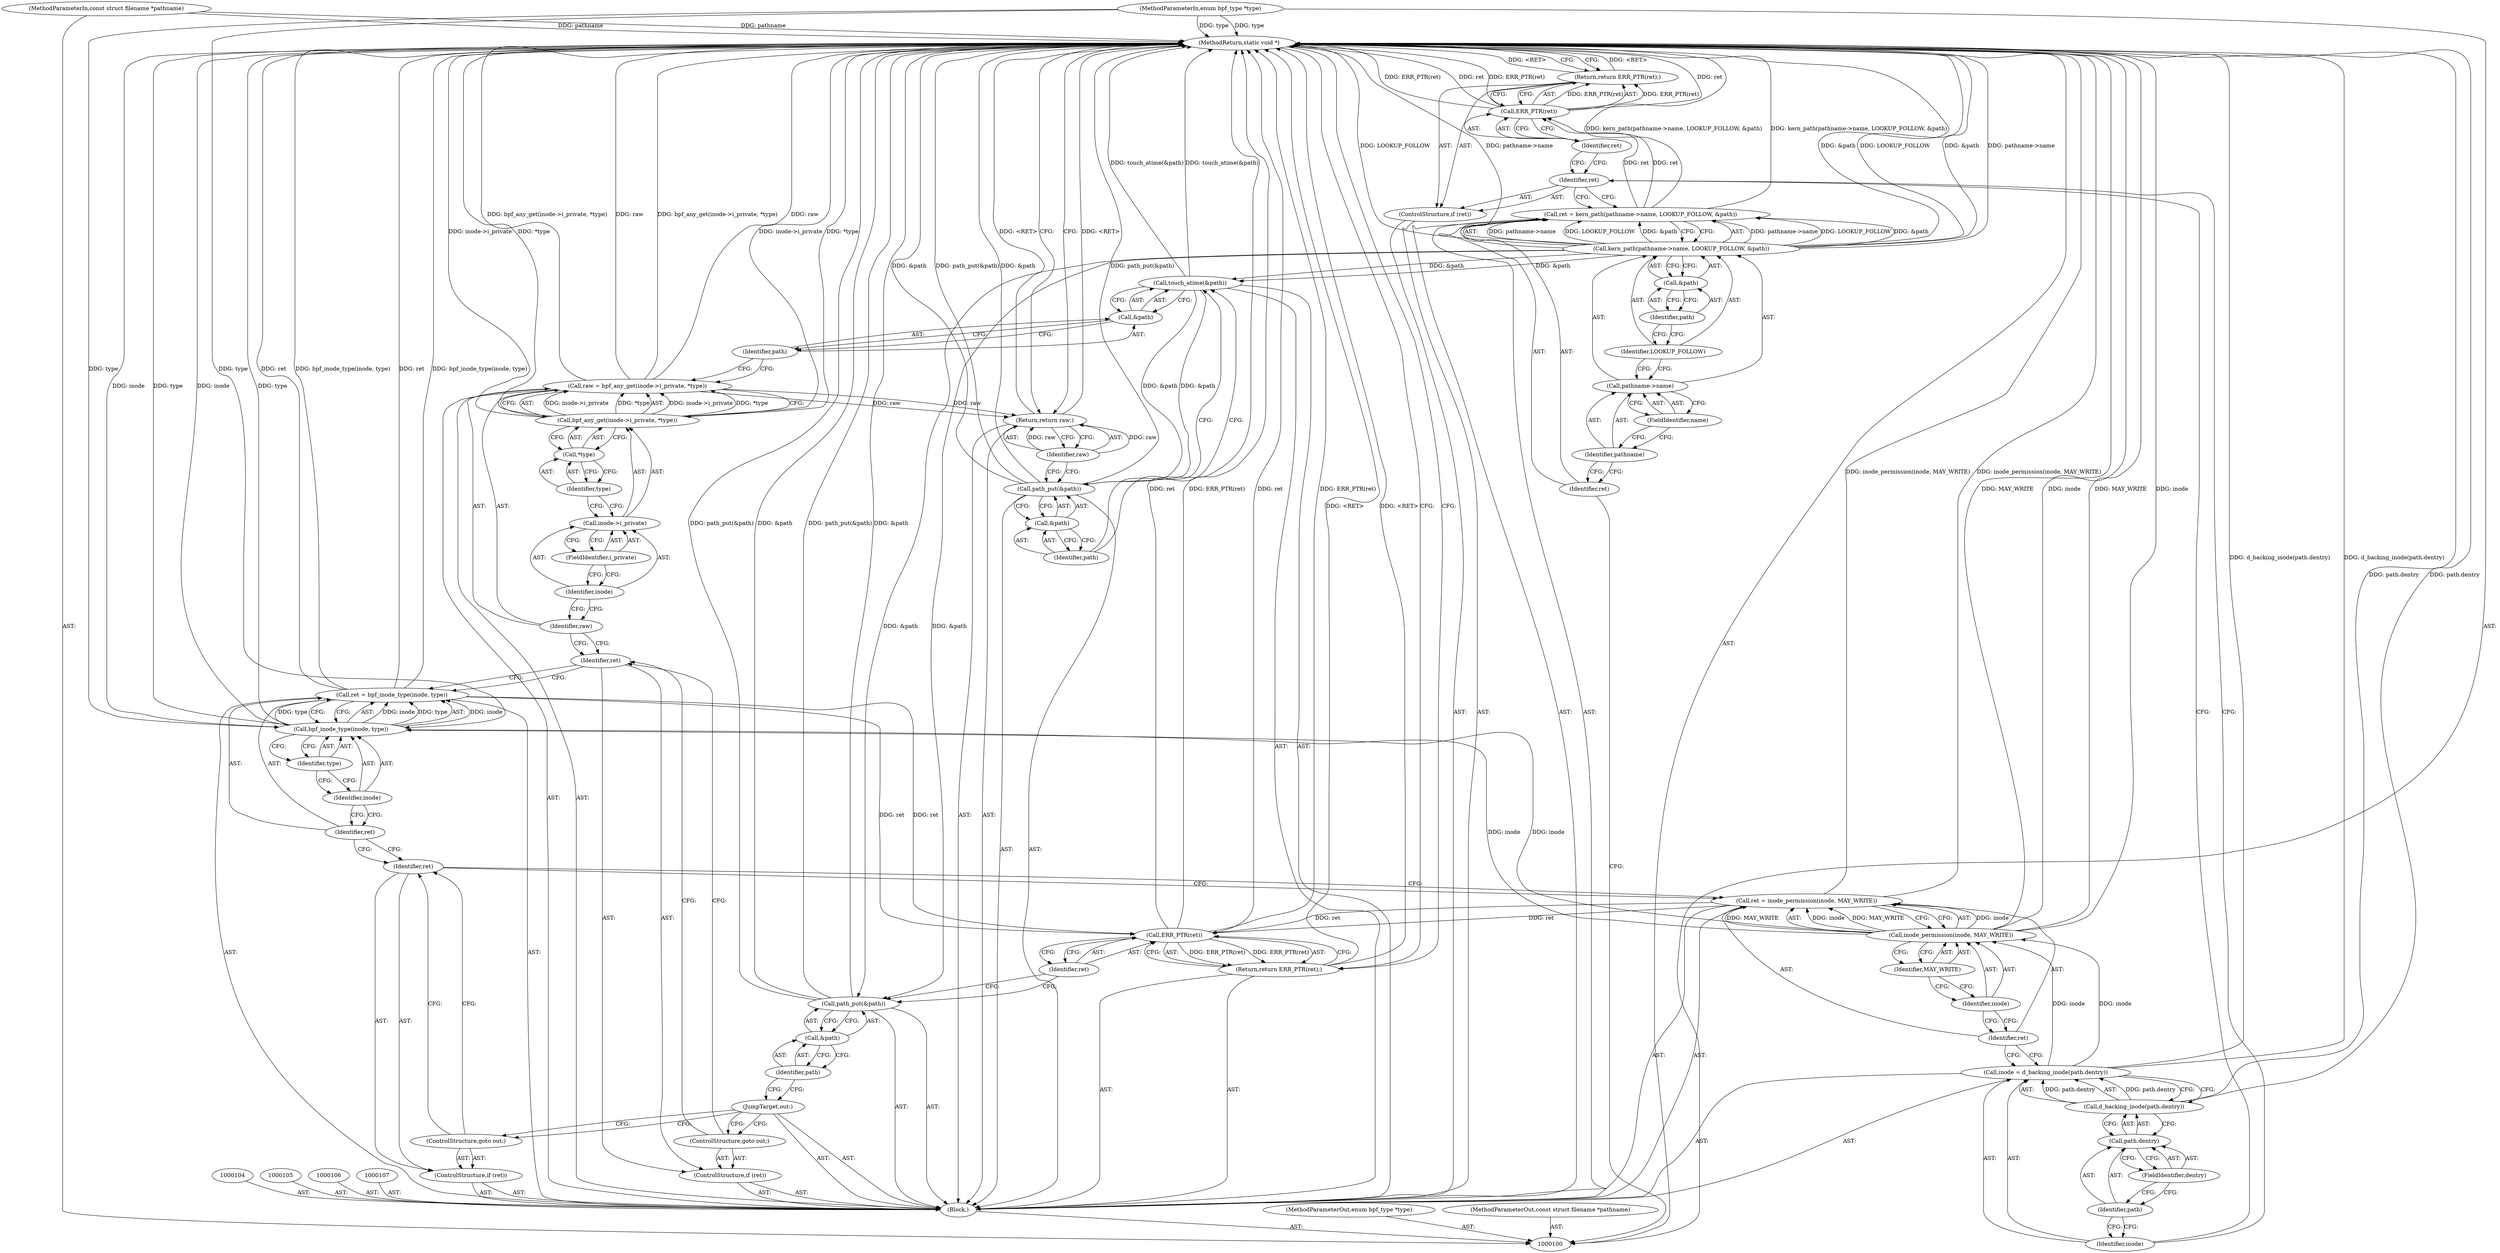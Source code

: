 digraph "1_linux_92117d8443bc5afacc8d5ba82e541946310f106e_0" {
"1000167" [label="(MethodReturn,static void *)"];
"1000101" [label="(MethodParameterIn,const struct filename *pathname)"];
"1000238" [label="(MethodParameterOut,const struct filename *pathname)"];
"1000117" [label="(ControlStructure,if (ret))"];
"1000118" [label="(Identifier,ret)"];
"1000121" [label="(Identifier,ret)"];
"1000119" [label="(Return,return ERR_PTR(ret);)"];
"1000120" [label="(Call,ERR_PTR(ret))"];
"1000122" [label="(Call,inode = d_backing_inode(path.dentry))"];
"1000123" [label="(Identifier,inode)"];
"1000125" [label="(Call,path.dentry)"];
"1000126" [label="(Identifier,path)"];
"1000127" [label="(FieldIdentifier,dentry)"];
"1000124" [label="(Call,d_backing_inode(path.dentry))"];
"1000128" [label="(Call,ret = inode_permission(inode, MAY_WRITE))"];
"1000129" [label="(Identifier,ret)"];
"1000131" [label="(Identifier,inode)"];
"1000132" [label="(Identifier,MAY_WRITE)"];
"1000130" [label="(Call,inode_permission(inode, MAY_WRITE))"];
"1000133" [label="(ControlStructure,if (ret))"];
"1000134" [label="(Identifier,ret)"];
"1000135" [label="(ControlStructure,goto out;)"];
"1000136" [label="(Call,ret = bpf_inode_type(inode, type))"];
"1000137" [label="(Identifier,ret)"];
"1000139" [label="(Identifier,inode)"];
"1000140" [label="(Identifier,type)"];
"1000138" [label="(Call,bpf_inode_type(inode, type))"];
"1000141" [label="(ControlStructure,if (ret))"];
"1000142" [label="(Identifier,ret)"];
"1000102" [label="(MethodParameterIn,enum bpf_type *type)"];
"1000239" [label="(MethodParameterOut,enum bpf_type *type)"];
"1000143" [label="(ControlStructure,goto out;)"];
"1000144" [label="(Call,raw = bpf_any_get(inode->i_private, *type))"];
"1000145" [label="(Identifier,raw)"];
"1000147" [label="(Call,inode->i_private)"];
"1000148" [label="(Identifier,inode)"];
"1000149" [label="(FieldIdentifier,i_private)"];
"1000150" [label="(Call,*type)"];
"1000151" [label="(Identifier,type)"];
"1000146" [label="(Call,bpf_any_get(inode->i_private, *type))"];
"1000152" [label="(Call,touch_atime(&path))"];
"1000153" [label="(Call,&path)"];
"1000154" [label="(Identifier,path)"];
"1000156" [label="(Call,&path)"];
"1000157" [label="(Identifier,path)"];
"1000155" [label="(Call,path_put(&path))"];
"1000158" [label="(Return,return raw;)"];
"1000159" [label="(Identifier,raw)"];
"1000160" [label="(JumpTarget,out:)"];
"1000161" [label="(Call,path_put(&path))"];
"1000162" [label="(Call,&path)"];
"1000163" [label="(Identifier,path)"];
"1000164" [label="(Return,return ERR_PTR(ret);)"];
"1000166" [label="(Identifier,ret)"];
"1000165" [label="(Call,ERR_PTR(ret))"];
"1000103" [label="(Block,)"];
"1000108" [label="(Call,ret = kern_path(pathname->name, LOOKUP_FOLLOW, &path))"];
"1000109" [label="(Identifier,ret)"];
"1000111" [label="(Call,pathname->name)"];
"1000112" [label="(Identifier,pathname)"];
"1000113" [label="(FieldIdentifier,name)"];
"1000114" [label="(Identifier,LOOKUP_FOLLOW)"];
"1000115" [label="(Call,&path)"];
"1000116" [label="(Identifier,path)"];
"1000110" [label="(Call,kern_path(pathname->name, LOOKUP_FOLLOW, &path))"];
"1000167" -> "1000100"  [label="AST: "];
"1000167" -> "1000119"  [label="CFG: "];
"1000167" -> "1000158"  [label="CFG: "];
"1000167" -> "1000164"  [label="CFG: "];
"1000119" -> "1000167"  [label="DDG: <RET>"];
"1000158" -> "1000167"  [label="DDG: <RET>"];
"1000164" -> "1000167"  [label="DDG: <RET>"];
"1000128" -> "1000167"  [label="DDG: inode_permission(inode, MAY_WRITE)"];
"1000124" -> "1000167"  [label="DDG: path.dentry"];
"1000110" -> "1000167"  [label="DDG: LOOKUP_FOLLOW"];
"1000110" -> "1000167"  [label="DDG: &path"];
"1000110" -> "1000167"  [label="DDG: pathname->name"];
"1000102" -> "1000167"  [label="DDG: type"];
"1000146" -> "1000167"  [label="DDG: *type"];
"1000146" -> "1000167"  [label="DDG: inode->i_private"];
"1000136" -> "1000167"  [label="DDG: ret"];
"1000136" -> "1000167"  [label="DDG: bpf_inode_type(inode, type)"];
"1000130" -> "1000167"  [label="DDG: MAY_WRITE"];
"1000130" -> "1000167"  [label="DDG: inode"];
"1000138" -> "1000167"  [label="DDG: inode"];
"1000138" -> "1000167"  [label="DDG: type"];
"1000165" -> "1000167"  [label="DDG: ret"];
"1000165" -> "1000167"  [label="DDG: ERR_PTR(ret)"];
"1000152" -> "1000167"  [label="DDG: touch_atime(&path)"];
"1000155" -> "1000167"  [label="DDG: path_put(&path)"];
"1000155" -> "1000167"  [label="DDG: &path"];
"1000120" -> "1000167"  [label="DDG: ret"];
"1000120" -> "1000167"  [label="DDG: ERR_PTR(ret)"];
"1000101" -> "1000167"  [label="DDG: pathname"];
"1000108" -> "1000167"  [label="DDG: kern_path(pathname->name, LOOKUP_FOLLOW, &path)"];
"1000144" -> "1000167"  [label="DDG: raw"];
"1000144" -> "1000167"  [label="DDG: bpf_any_get(inode->i_private, *type)"];
"1000161" -> "1000167"  [label="DDG: &path"];
"1000161" -> "1000167"  [label="DDG: path_put(&path)"];
"1000122" -> "1000167"  [label="DDG: d_backing_inode(path.dentry)"];
"1000101" -> "1000100"  [label="AST: "];
"1000101" -> "1000167"  [label="DDG: pathname"];
"1000238" -> "1000100"  [label="AST: "];
"1000117" -> "1000103"  [label="AST: "];
"1000118" -> "1000117"  [label="AST: "];
"1000119" -> "1000117"  [label="AST: "];
"1000118" -> "1000117"  [label="AST: "];
"1000118" -> "1000108"  [label="CFG: "];
"1000121" -> "1000118"  [label="CFG: "];
"1000123" -> "1000118"  [label="CFG: "];
"1000121" -> "1000120"  [label="AST: "];
"1000121" -> "1000118"  [label="CFG: "];
"1000120" -> "1000121"  [label="CFG: "];
"1000119" -> "1000117"  [label="AST: "];
"1000119" -> "1000120"  [label="CFG: "];
"1000120" -> "1000119"  [label="AST: "];
"1000167" -> "1000119"  [label="CFG: "];
"1000119" -> "1000167"  [label="DDG: <RET>"];
"1000120" -> "1000119"  [label="DDG: ERR_PTR(ret)"];
"1000120" -> "1000119"  [label="AST: "];
"1000120" -> "1000121"  [label="CFG: "];
"1000121" -> "1000120"  [label="AST: "];
"1000119" -> "1000120"  [label="CFG: "];
"1000120" -> "1000167"  [label="DDG: ret"];
"1000120" -> "1000167"  [label="DDG: ERR_PTR(ret)"];
"1000120" -> "1000119"  [label="DDG: ERR_PTR(ret)"];
"1000108" -> "1000120"  [label="DDG: ret"];
"1000122" -> "1000103"  [label="AST: "];
"1000122" -> "1000124"  [label="CFG: "];
"1000123" -> "1000122"  [label="AST: "];
"1000124" -> "1000122"  [label="AST: "];
"1000129" -> "1000122"  [label="CFG: "];
"1000122" -> "1000167"  [label="DDG: d_backing_inode(path.dentry)"];
"1000124" -> "1000122"  [label="DDG: path.dentry"];
"1000122" -> "1000130"  [label="DDG: inode"];
"1000123" -> "1000122"  [label="AST: "];
"1000123" -> "1000118"  [label="CFG: "];
"1000126" -> "1000123"  [label="CFG: "];
"1000125" -> "1000124"  [label="AST: "];
"1000125" -> "1000127"  [label="CFG: "];
"1000126" -> "1000125"  [label="AST: "];
"1000127" -> "1000125"  [label="AST: "];
"1000124" -> "1000125"  [label="CFG: "];
"1000126" -> "1000125"  [label="AST: "];
"1000126" -> "1000123"  [label="CFG: "];
"1000127" -> "1000126"  [label="CFG: "];
"1000127" -> "1000125"  [label="AST: "];
"1000127" -> "1000126"  [label="CFG: "];
"1000125" -> "1000127"  [label="CFG: "];
"1000124" -> "1000122"  [label="AST: "];
"1000124" -> "1000125"  [label="CFG: "];
"1000125" -> "1000124"  [label="AST: "];
"1000122" -> "1000124"  [label="CFG: "];
"1000124" -> "1000167"  [label="DDG: path.dentry"];
"1000124" -> "1000122"  [label="DDG: path.dentry"];
"1000128" -> "1000103"  [label="AST: "];
"1000128" -> "1000130"  [label="CFG: "];
"1000129" -> "1000128"  [label="AST: "];
"1000130" -> "1000128"  [label="AST: "];
"1000134" -> "1000128"  [label="CFG: "];
"1000128" -> "1000167"  [label="DDG: inode_permission(inode, MAY_WRITE)"];
"1000130" -> "1000128"  [label="DDG: inode"];
"1000130" -> "1000128"  [label="DDG: MAY_WRITE"];
"1000128" -> "1000165"  [label="DDG: ret"];
"1000129" -> "1000128"  [label="AST: "];
"1000129" -> "1000122"  [label="CFG: "];
"1000131" -> "1000129"  [label="CFG: "];
"1000131" -> "1000130"  [label="AST: "];
"1000131" -> "1000129"  [label="CFG: "];
"1000132" -> "1000131"  [label="CFG: "];
"1000132" -> "1000130"  [label="AST: "];
"1000132" -> "1000131"  [label="CFG: "];
"1000130" -> "1000132"  [label="CFG: "];
"1000130" -> "1000128"  [label="AST: "];
"1000130" -> "1000132"  [label="CFG: "];
"1000131" -> "1000130"  [label="AST: "];
"1000132" -> "1000130"  [label="AST: "];
"1000128" -> "1000130"  [label="CFG: "];
"1000130" -> "1000167"  [label="DDG: MAY_WRITE"];
"1000130" -> "1000167"  [label="DDG: inode"];
"1000130" -> "1000128"  [label="DDG: inode"];
"1000130" -> "1000128"  [label="DDG: MAY_WRITE"];
"1000122" -> "1000130"  [label="DDG: inode"];
"1000130" -> "1000138"  [label="DDG: inode"];
"1000133" -> "1000103"  [label="AST: "];
"1000134" -> "1000133"  [label="AST: "];
"1000135" -> "1000133"  [label="AST: "];
"1000134" -> "1000133"  [label="AST: "];
"1000134" -> "1000128"  [label="CFG: "];
"1000135" -> "1000134"  [label="CFG: "];
"1000137" -> "1000134"  [label="CFG: "];
"1000135" -> "1000133"  [label="AST: "];
"1000135" -> "1000134"  [label="CFG: "];
"1000160" -> "1000135"  [label="CFG: "];
"1000136" -> "1000103"  [label="AST: "];
"1000136" -> "1000138"  [label="CFG: "];
"1000137" -> "1000136"  [label="AST: "];
"1000138" -> "1000136"  [label="AST: "];
"1000142" -> "1000136"  [label="CFG: "];
"1000136" -> "1000167"  [label="DDG: ret"];
"1000136" -> "1000167"  [label="DDG: bpf_inode_type(inode, type)"];
"1000138" -> "1000136"  [label="DDG: inode"];
"1000138" -> "1000136"  [label="DDG: type"];
"1000136" -> "1000165"  [label="DDG: ret"];
"1000137" -> "1000136"  [label="AST: "];
"1000137" -> "1000134"  [label="CFG: "];
"1000139" -> "1000137"  [label="CFG: "];
"1000139" -> "1000138"  [label="AST: "];
"1000139" -> "1000137"  [label="CFG: "];
"1000140" -> "1000139"  [label="CFG: "];
"1000140" -> "1000138"  [label="AST: "];
"1000140" -> "1000139"  [label="CFG: "];
"1000138" -> "1000140"  [label="CFG: "];
"1000138" -> "1000136"  [label="AST: "];
"1000138" -> "1000140"  [label="CFG: "];
"1000139" -> "1000138"  [label="AST: "];
"1000140" -> "1000138"  [label="AST: "];
"1000136" -> "1000138"  [label="CFG: "];
"1000138" -> "1000167"  [label="DDG: inode"];
"1000138" -> "1000167"  [label="DDG: type"];
"1000138" -> "1000136"  [label="DDG: inode"];
"1000138" -> "1000136"  [label="DDG: type"];
"1000130" -> "1000138"  [label="DDG: inode"];
"1000102" -> "1000138"  [label="DDG: type"];
"1000141" -> "1000103"  [label="AST: "];
"1000142" -> "1000141"  [label="AST: "];
"1000143" -> "1000141"  [label="AST: "];
"1000142" -> "1000141"  [label="AST: "];
"1000142" -> "1000136"  [label="CFG: "];
"1000143" -> "1000142"  [label="CFG: "];
"1000145" -> "1000142"  [label="CFG: "];
"1000102" -> "1000100"  [label="AST: "];
"1000102" -> "1000167"  [label="DDG: type"];
"1000102" -> "1000138"  [label="DDG: type"];
"1000239" -> "1000100"  [label="AST: "];
"1000143" -> "1000141"  [label="AST: "];
"1000143" -> "1000142"  [label="CFG: "];
"1000160" -> "1000143"  [label="CFG: "];
"1000144" -> "1000103"  [label="AST: "];
"1000144" -> "1000146"  [label="CFG: "];
"1000145" -> "1000144"  [label="AST: "];
"1000146" -> "1000144"  [label="AST: "];
"1000154" -> "1000144"  [label="CFG: "];
"1000144" -> "1000167"  [label="DDG: raw"];
"1000144" -> "1000167"  [label="DDG: bpf_any_get(inode->i_private, *type)"];
"1000146" -> "1000144"  [label="DDG: inode->i_private"];
"1000146" -> "1000144"  [label="DDG: *type"];
"1000144" -> "1000158"  [label="DDG: raw"];
"1000145" -> "1000144"  [label="AST: "];
"1000145" -> "1000142"  [label="CFG: "];
"1000148" -> "1000145"  [label="CFG: "];
"1000147" -> "1000146"  [label="AST: "];
"1000147" -> "1000149"  [label="CFG: "];
"1000148" -> "1000147"  [label="AST: "];
"1000149" -> "1000147"  [label="AST: "];
"1000151" -> "1000147"  [label="CFG: "];
"1000148" -> "1000147"  [label="AST: "];
"1000148" -> "1000145"  [label="CFG: "];
"1000149" -> "1000148"  [label="CFG: "];
"1000149" -> "1000147"  [label="AST: "];
"1000149" -> "1000148"  [label="CFG: "];
"1000147" -> "1000149"  [label="CFG: "];
"1000150" -> "1000146"  [label="AST: "];
"1000150" -> "1000151"  [label="CFG: "];
"1000151" -> "1000150"  [label="AST: "];
"1000146" -> "1000150"  [label="CFG: "];
"1000151" -> "1000150"  [label="AST: "];
"1000151" -> "1000147"  [label="CFG: "];
"1000150" -> "1000151"  [label="CFG: "];
"1000146" -> "1000144"  [label="AST: "];
"1000146" -> "1000150"  [label="CFG: "];
"1000147" -> "1000146"  [label="AST: "];
"1000150" -> "1000146"  [label="AST: "];
"1000144" -> "1000146"  [label="CFG: "];
"1000146" -> "1000167"  [label="DDG: *type"];
"1000146" -> "1000167"  [label="DDG: inode->i_private"];
"1000146" -> "1000144"  [label="DDG: inode->i_private"];
"1000146" -> "1000144"  [label="DDG: *type"];
"1000152" -> "1000103"  [label="AST: "];
"1000152" -> "1000153"  [label="CFG: "];
"1000153" -> "1000152"  [label="AST: "];
"1000157" -> "1000152"  [label="CFG: "];
"1000152" -> "1000167"  [label="DDG: touch_atime(&path)"];
"1000110" -> "1000152"  [label="DDG: &path"];
"1000152" -> "1000155"  [label="DDG: &path"];
"1000153" -> "1000152"  [label="AST: "];
"1000153" -> "1000154"  [label="CFG: "];
"1000154" -> "1000153"  [label="AST: "];
"1000152" -> "1000153"  [label="CFG: "];
"1000154" -> "1000153"  [label="AST: "];
"1000154" -> "1000144"  [label="CFG: "];
"1000153" -> "1000154"  [label="CFG: "];
"1000156" -> "1000155"  [label="AST: "];
"1000156" -> "1000157"  [label="CFG: "];
"1000157" -> "1000156"  [label="AST: "];
"1000155" -> "1000156"  [label="CFG: "];
"1000157" -> "1000156"  [label="AST: "];
"1000157" -> "1000152"  [label="CFG: "];
"1000156" -> "1000157"  [label="CFG: "];
"1000155" -> "1000103"  [label="AST: "];
"1000155" -> "1000156"  [label="CFG: "];
"1000156" -> "1000155"  [label="AST: "];
"1000159" -> "1000155"  [label="CFG: "];
"1000155" -> "1000167"  [label="DDG: path_put(&path)"];
"1000155" -> "1000167"  [label="DDG: &path"];
"1000152" -> "1000155"  [label="DDG: &path"];
"1000158" -> "1000103"  [label="AST: "];
"1000158" -> "1000159"  [label="CFG: "];
"1000159" -> "1000158"  [label="AST: "];
"1000167" -> "1000158"  [label="CFG: "];
"1000158" -> "1000167"  [label="DDG: <RET>"];
"1000159" -> "1000158"  [label="DDG: raw"];
"1000144" -> "1000158"  [label="DDG: raw"];
"1000159" -> "1000158"  [label="AST: "];
"1000159" -> "1000155"  [label="CFG: "];
"1000158" -> "1000159"  [label="CFG: "];
"1000159" -> "1000158"  [label="DDG: raw"];
"1000160" -> "1000103"  [label="AST: "];
"1000160" -> "1000135"  [label="CFG: "];
"1000160" -> "1000143"  [label="CFG: "];
"1000163" -> "1000160"  [label="CFG: "];
"1000161" -> "1000103"  [label="AST: "];
"1000161" -> "1000162"  [label="CFG: "];
"1000162" -> "1000161"  [label="AST: "];
"1000166" -> "1000161"  [label="CFG: "];
"1000161" -> "1000167"  [label="DDG: &path"];
"1000161" -> "1000167"  [label="DDG: path_put(&path)"];
"1000110" -> "1000161"  [label="DDG: &path"];
"1000162" -> "1000161"  [label="AST: "];
"1000162" -> "1000163"  [label="CFG: "];
"1000163" -> "1000162"  [label="AST: "];
"1000161" -> "1000162"  [label="CFG: "];
"1000163" -> "1000162"  [label="AST: "];
"1000163" -> "1000160"  [label="CFG: "];
"1000162" -> "1000163"  [label="CFG: "];
"1000164" -> "1000103"  [label="AST: "];
"1000164" -> "1000165"  [label="CFG: "];
"1000165" -> "1000164"  [label="AST: "];
"1000167" -> "1000164"  [label="CFG: "];
"1000164" -> "1000167"  [label="DDG: <RET>"];
"1000165" -> "1000164"  [label="DDG: ERR_PTR(ret)"];
"1000166" -> "1000165"  [label="AST: "];
"1000166" -> "1000161"  [label="CFG: "];
"1000165" -> "1000166"  [label="CFG: "];
"1000165" -> "1000164"  [label="AST: "];
"1000165" -> "1000166"  [label="CFG: "];
"1000166" -> "1000165"  [label="AST: "];
"1000164" -> "1000165"  [label="CFG: "];
"1000165" -> "1000167"  [label="DDG: ret"];
"1000165" -> "1000167"  [label="DDG: ERR_PTR(ret)"];
"1000165" -> "1000164"  [label="DDG: ERR_PTR(ret)"];
"1000128" -> "1000165"  [label="DDG: ret"];
"1000136" -> "1000165"  [label="DDG: ret"];
"1000103" -> "1000100"  [label="AST: "];
"1000104" -> "1000103"  [label="AST: "];
"1000105" -> "1000103"  [label="AST: "];
"1000106" -> "1000103"  [label="AST: "];
"1000107" -> "1000103"  [label="AST: "];
"1000108" -> "1000103"  [label="AST: "];
"1000117" -> "1000103"  [label="AST: "];
"1000122" -> "1000103"  [label="AST: "];
"1000128" -> "1000103"  [label="AST: "];
"1000133" -> "1000103"  [label="AST: "];
"1000136" -> "1000103"  [label="AST: "];
"1000141" -> "1000103"  [label="AST: "];
"1000144" -> "1000103"  [label="AST: "];
"1000152" -> "1000103"  [label="AST: "];
"1000155" -> "1000103"  [label="AST: "];
"1000158" -> "1000103"  [label="AST: "];
"1000160" -> "1000103"  [label="AST: "];
"1000161" -> "1000103"  [label="AST: "];
"1000164" -> "1000103"  [label="AST: "];
"1000108" -> "1000103"  [label="AST: "];
"1000108" -> "1000110"  [label="CFG: "];
"1000109" -> "1000108"  [label="AST: "];
"1000110" -> "1000108"  [label="AST: "];
"1000118" -> "1000108"  [label="CFG: "];
"1000108" -> "1000167"  [label="DDG: kern_path(pathname->name, LOOKUP_FOLLOW, &path)"];
"1000110" -> "1000108"  [label="DDG: pathname->name"];
"1000110" -> "1000108"  [label="DDG: LOOKUP_FOLLOW"];
"1000110" -> "1000108"  [label="DDG: &path"];
"1000108" -> "1000120"  [label="DDG: ret"];
"1000109" -> "1000108"  [label="AST: "];
"1000109" -> "1000100"  [label="CFG: "];
"1000112" -> "1000109"  [label="CFG: "];
"1000111" -> "1000110"  [label="AST: "];
"1000111" -> "1000113"  [label="CFG: "];
"1000112" -> "1000111"  [label="AST: "];
"1000113" -> "1000111"  [label="AST: "];
"1000114" -> "1000111"  [label="CFG: "];
"1000112" -> "1000111"  [label="AST: "];
"1000112" -> "1000109"  [label="CFG: "];
"1000113" -> "1000112"  [label="CFG: "];
"1000113" -> "1000111"  [label="AST: "];
"1000113" -> "1000112"  [label="CFG: "];
"1000111" -> "1000113"  [label="CFG: "];
"1000114" -> "1000110"  [label="AST: "];
"1000114" -> "1000111"  [label="CFG: "];
"1000116" -> "1000114"  [label="CFG: "];
"1000115" -> "1000110"  [label="AST: "];
"1000115" -> "1000116"  [label="CFG: "];
"1000116" -> "1000115"  [label="AST: "];
"1000110" -> "1000115"  [label="CFG: "];
"1000116" -> "1000115"  [label="AST: "];
"1000116" -> "1000114"  [label="CFG: "];
"1000115" -> "1000116"  [label="CFG: "];
"1000110" -> "1000108"  [label="AST: "];
"1000110" -> "1000115"  [label="CFG: "];
"1000111" -> "1000110"  [label="AST: "];
"1000114" -> "1000110"  [label="AST: "];
"1000115" -> "1000110"  [label="AST: "];
"1000108" -> "1000110"  [label="CFG: "];
"1000110" -> "1000167"  [label="DDG: LOOKUP_FOLLOW"];
"1000110" -> "1000167"  [label="DDG: &path"];
"1000110" -> "1000167"  [label="DDG: pathname->name"];
"1000110" -> "1000108"  [label="DDG: pathname->name"];
"1000110" -> "1000108"  [label="DDG: LOOKUP_FOLLOW"];
"1000110" -> "1000108"  [label="DDG: &path"];
"1000110" -> "1000152"  [label="DDG: &path"];
"1000110" -> "1000161"  [label="DDG: &path"];
}
